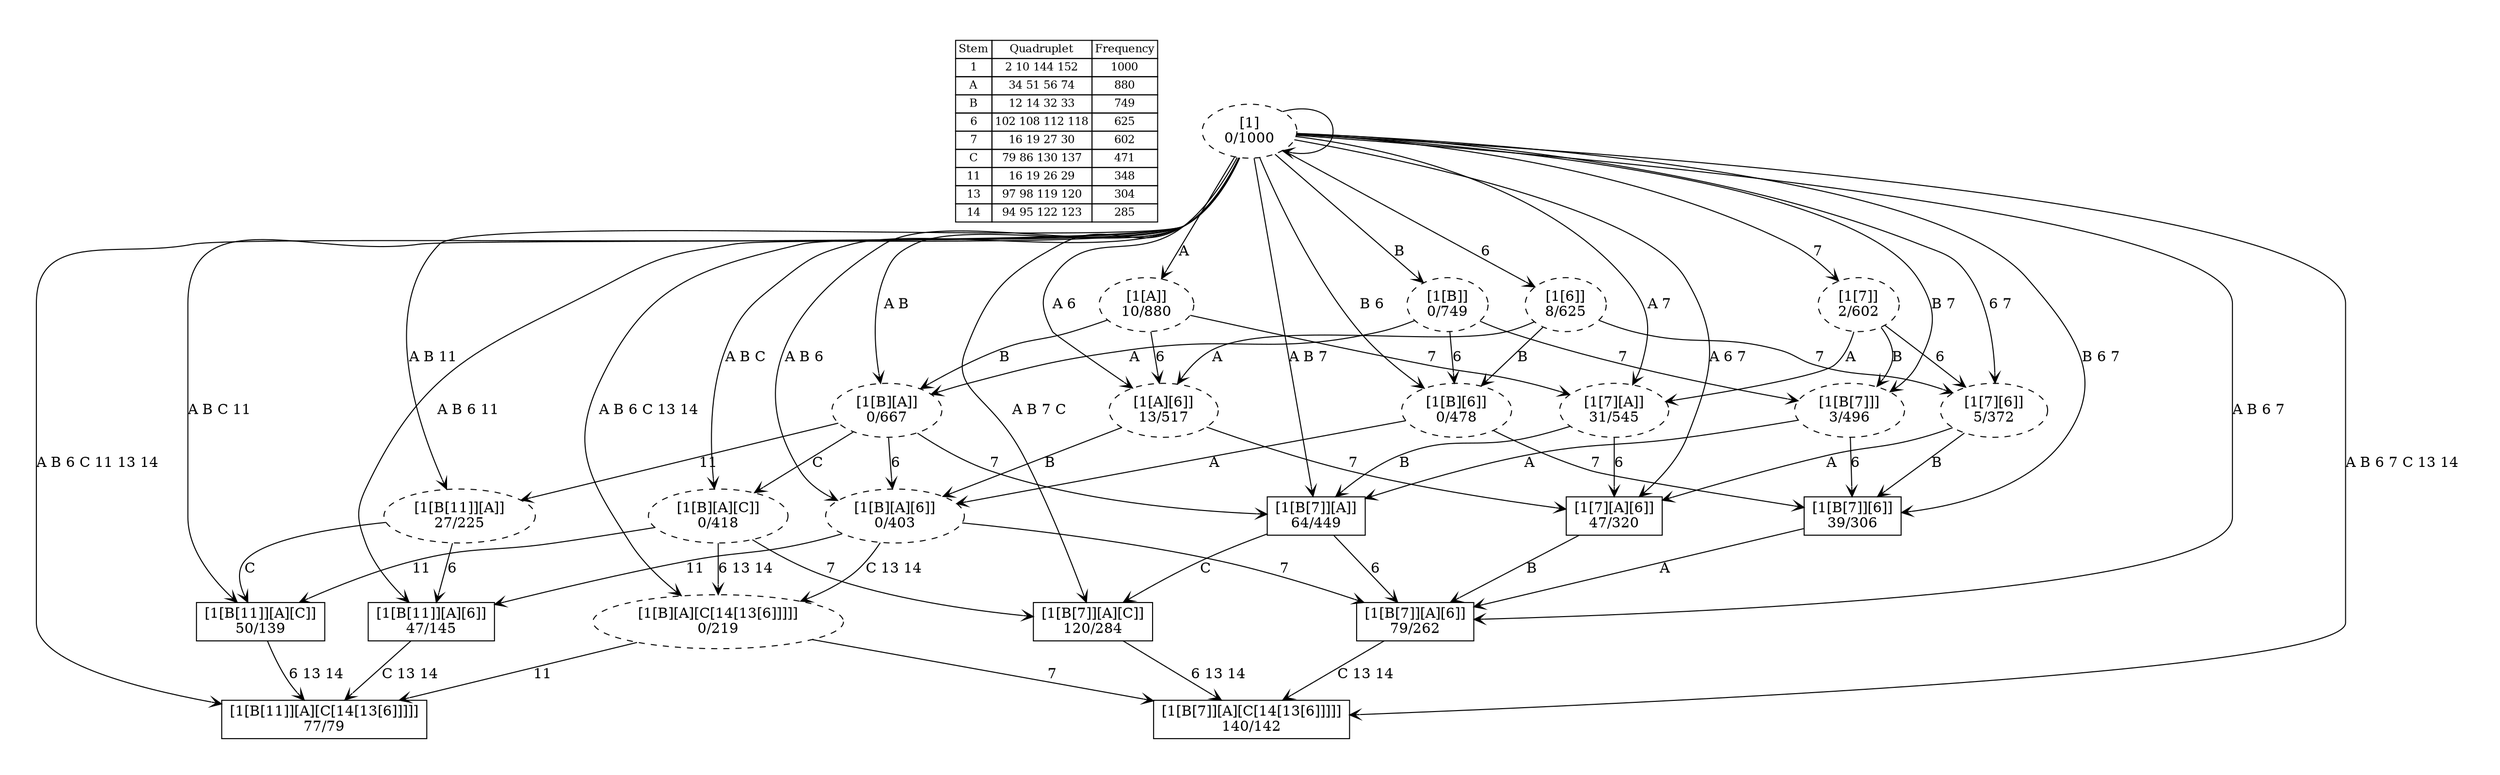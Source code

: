 digraph G {
	pad = 0.5;
	nodesep = 0.5;
"legend" [label = < <table border="0" cellborder="1" cellspacing="0"><tr><td>Stem</td><td>Quadruplet</td><td>Frequency</td></tr>
<tr><td>1</td><td>2 10 144 152</td><td>1000</td></tr>
<tr><td>A</td><td>34 51 56 74</td><td>880</td></tr>
<tr><td>B</td><td>12 14 32 33</td><td>749</td></tr>
<tr><td>6</td><td>102 108 112 118</td><td>625</td></tr>
<tr><td>7</td><td>16 19 27 30</td><td>602</td></tr>
<tr><td>C</td><td>79 86 130 137</td><td>471</td></tr>
<tr><td>11</td><td>16 19 26 29</td><td>348</td></tr>
<tr><td>13</td><td>97 98 119 120</td><td>304</td></tr>
<tr><td>14</td><td>94 95 122 123</td><td>285</td></tr>
</table>>, shape = plaintext, fontsize=11];
"1 A B 6 7 C 13 14 " [shape = box];
"1 A B 7 C " [shape = box];
"1 A B 6 7 " [shape = box];
"1 A B 6 C 11 13 14 " [shape = box];
"1 A B 7 " [shape = box];
"1 A B C 11 " [shape = box];
"1 A B 6 11 " [shape = box];
"1 A 6 7 " [shape = box];
"1 B 6 7 " [shape = box];
"1 A B 6 C 13 14 " [style = dashed];
"1 A B C " [style = dashed];
"1 A B 6 " [style = dashed];
"1 A B " [style = dashed];
"1 A 7 " [style = dashed];
"1 B 7 " [style = dashed];
"1 A 6 " [style = dashed];
"1 B 6 " [style = dashed];
"1 A B 11 " [style = dashed];
"1 A " [style = dashed];
"1 B " [style = dashed];
"1 6 7 " [style = dashed];
"1 6 " [style = dashed];
"1 " [style = dashed];
"1 7 " [style = dashed];
"1 A B 6 7 C 13 14 " [label = "[1[B[7]][A][C[14[13[6]]]]]\n140/142"];
"1 A B 7 C " [label = "[1[B[7]][A][C]]\n120/284"];
"1 A B 6 7 " [label = "[1[B[7]][A][6]]\n79/262"];
"1 A B 6 C 11 13 14 " [label = "[1[B[11]][A][C[14[13[6]]]]]\n77/79"];
"1 A B 7 " [label = "[1[B[7]][A]]\n64/449"];
"1 A B C 11 " [label = "[1[B[11]][A][C]]\n50/139"];
"1 A B 6 11 " [label = "[1[B[11]][A][6]]\n47/145"];
"1 A 6 7 " [label = "[1[7][A][6]]\n47/320"];
"1 B 6 7 " [label = "[1[B[7]][6]]\n39/306"];
"1 A B 6 C 13 14 " [label = "[1[B][A][C[14[13[6]]]]]\n0/219"];
"1 A B C " [label = "[1[B][A][C]]\n0/418"];
"1 A B 6 " [label = "[1[B][A][6]]\n0/403"];
"1 A B " [label = "[1[B][A]]\n0/667"];
"1 A 7 " [label = "[1[7][A]]\n31/545"];
"1 B 7 " [label = "[1[B[7]]]\n3/496"];
"1 A 6 " [label = "[1[A][6]]\n13/517"];
"1 B 6 " [label = "[1[B][6]]\n0/478"];
"1 A B 11 " [label = "[1[B[11]][A]]\n27/225"];
"1 A " [label = "[1[A]]\n10/880"];
"1 B " [label = "[1[B]]\n0/749"];
"1 6 7 " [label = "[1[7][6]]\n5/372"];
"1 6 " [label = "[1[6]]\n8/625"];
"1 " [label = "[1]\n0/1000"];
"1 7 " [label = "[1[7]]\n2/602"];
"1 " [label = "[1]\n0/1000"];
"1 A B 7 C " -> "1 A B 6 7 C 13 14 " [label = "6 13 14 ", arrowhead = vee];
"1 A B 6 7 " -> "1 A B 6 7 C 13 14 " [label = "C 13 14 ", arrowhead = vee];
"1 A B 7 " -> "1 A B 7 C " [label = "C ", arrowhead = vee];
"1 A B 7 " -> "1 A B 6 7 " [label = "6 ", arrowhead = vee];
"1 A B C 11 " -> "1 A B 6 C 11 13 14 " [label = "6 13 14 ", arrowhead = vee];
"1 A B 6 11 " -> "1 A B 6 C 11 13 14 " [label = "C 13 14 ", arrowhead = vee];
"1 A 6 7 " -> "1 A B 6 7 " [label = "B ", arrowhead = vee];
"1 B 6 7 " -> "1 A B 6 7 " [label = "A ", arrowhead = vee];
"1 A B 6 C 13 14 " -> "1 A B 6 7 C 13 14 " [label = "7 ", arrowhead = vee];
"1 A B 6 C 13 14 " -> "1 A B 6 C 11 13 14 " [label = "11 ", arrowhead = vee];
"1 A B C " -> "1 A B C 11 " [label = "11 ", arrowhead = vee];
"1 A B C " -> "1 A B 6 C 13 14 " [label = "6 13 14 ", arrowhead = vee];
"1 A B C " -> "1 A B 7 C " [label = "7 ", arrowhead = vee];
"1 A B 6 " -> "1 A B 6 11 " [label = "11 ", arrowhead = vee];
"1 A B 6 " -> "1 A B 6 C 13 14 " [label = "C 13 14 ", arrowhead = vee];
"1 A B 6 " -> "1 A B 6 7 " [label = "7 ", arrowhead = vee];
"1 A B " -> "1 A B C " [label = "C ", arrowhead = vee];
"1 A B " -> "1 A B 6 " [label = "6 ", arrowhead = vee];
"1 A B " -> "1 A B 11 " [label = "11 ", arrowhead = vee];
"1 A B " -> "1 A B 7 " [label = "7 ", arrowhead = vee];
"1 A 7 " -> "1 A 6 7 " [label = "6 ", arrowhead = vee];
"1 A 7 " -> "1 A B 7 " [label = "B ", arrowhead = vee];
"1 B 7 " -> "1 B 6 7 " [label = "6 ", arrowhead = vee];
"1 B 7 " -> "1 A B 7 " [label = "A ", arrowhead = vee];
"1 A 6 " -> "1 A 6 7 " [label = "7 ", arrowhead = vee];
"1 A 6 " -> "1 A B 6 " [label = "B ", arrowhead = vee];
"1 B 6 " -> "1 B 6 7 " [label = "7 ", arrowhead = vee];
"1 B 6 " -> "1 A B 6 " [label = "A ", arrowhead = vee];
"1 A B 11 " -> "1 A B C 11 " [label = "C ", arrowhead = vee];
"1 A B 11 " -> "1 A B 6 11 " [label = "6 ", arrowhead = vee];
"1 A " -> "1 A B " [label = "B ", arrowhead = vee];
"1 A " -> "1 A 7 " [label = "7 ", arrowhead = vee];
"1 A " -> "1 A 6 " [label = "6 ", arrowhead = vee];
"1 B " -> "1 A B " [label = "A ", arrowhead = vee];
"1 B " -> "1 B 7 " [label = "7 ", arrowhead = vee];
"1 B " -> "1 B 6 " [label = "6 ", arrowhead = vee];
"1 6 7 " -> "1 A 6 7 " [label = "A ", arrowhead = vee];
"1 6 7 " -> "1 B 6 7 " [label = "B ", arrowhead = vee];
"1 6 " -> "1 6 7 " [label = "7 ", arrowhead = vee];
"1 6 " -> "1 A 6 " [label = "A ", arrowhead = vee];
"1 6 " -> "1 B 6 " [label = "B ", arrowhead = vee];
"1 7 " -> "1 A 7 " [label = "A ", arrowhead = vee];
"1 7 " -> "1 B 7 " [label = "B ", arrowhead = vee];
"1 7 " -> "1 6 7 " [label = "6 ", arrowhead = vee];
"1 " -> "1 A B 6 7 C 13 14 " [label = "A B 6 7 C 13 14 ", arrowhead = vee];
"1 " -> "1 A B 7 C " [label = "A B 7 C ", arrowhead = vee];
"1 " -> "1 A B 6 7 " [label = "A B 6 7 ", arrowhead = vee];
"1 " -> "1 A B 6 C 11 13 14 " [label = "A B 6 C 11 13 14 ", arrowhead = vee];
"1 " -> "1 A B 7 " [label = "A B 7 ", arrowhead = vee];
"1 " -> "1 A B C 11 " [label = "A B C 11 ", arrowhead = vee];
"1 " -> "1 A B 6 11 " [label = "A B 6 11 ", arrowhead = vee];
"1 " -> "1 A 6 7 " [label = "A 6 7 ", arrowhead = vee];
"1 " -> "1 B 6 7 " [label = "B 6 7 ", arrowhead = vee];
"1 " -> "1 A B 6 C 13 14 " [label = "A B 6 C 13 14 ", arrowhead = vee];
"1 " -> "1 A B C " [label = "A B C ", arrowhead = vee];
"1 " -> "1 A B 6 " [label = "A B 6 ", arrowhead = vee];
"1 " -> "1 A B " [label = "A B ", arrowhead = vee];
"1 " -> "1 A 7 " [label = "A 7 ", arrowhead = vee];
"1 " -> "1 B 7 " [label = "B 7 ", arrowhead = vee];
"1 " -> "1 A 6 " [label = "A 6 ", arrowhead = vee];
"1 " -> "1 B 6 " [label = "B 6 ", arrowhead = vee];
"1 " -> "1 A B 11 " [label = "A B 11 ", arrowhead = vee];
"1 " -> "1 A " [label = "A ", arrowhead = vee];
"1 " -> "1 B " [label = "B ", arrowhead = vee];
"1 " -> "1 6 7 " [label = "6 7 ", arrowhead = vee];
"1 " -> "1 6 " [label = "6 ", arrowhead = vee];
"1 " -> "1 " [label = "", arrowhead = vee];
"1 " -> "1 7 " [label = "7 ", arrowhead = vee];
}